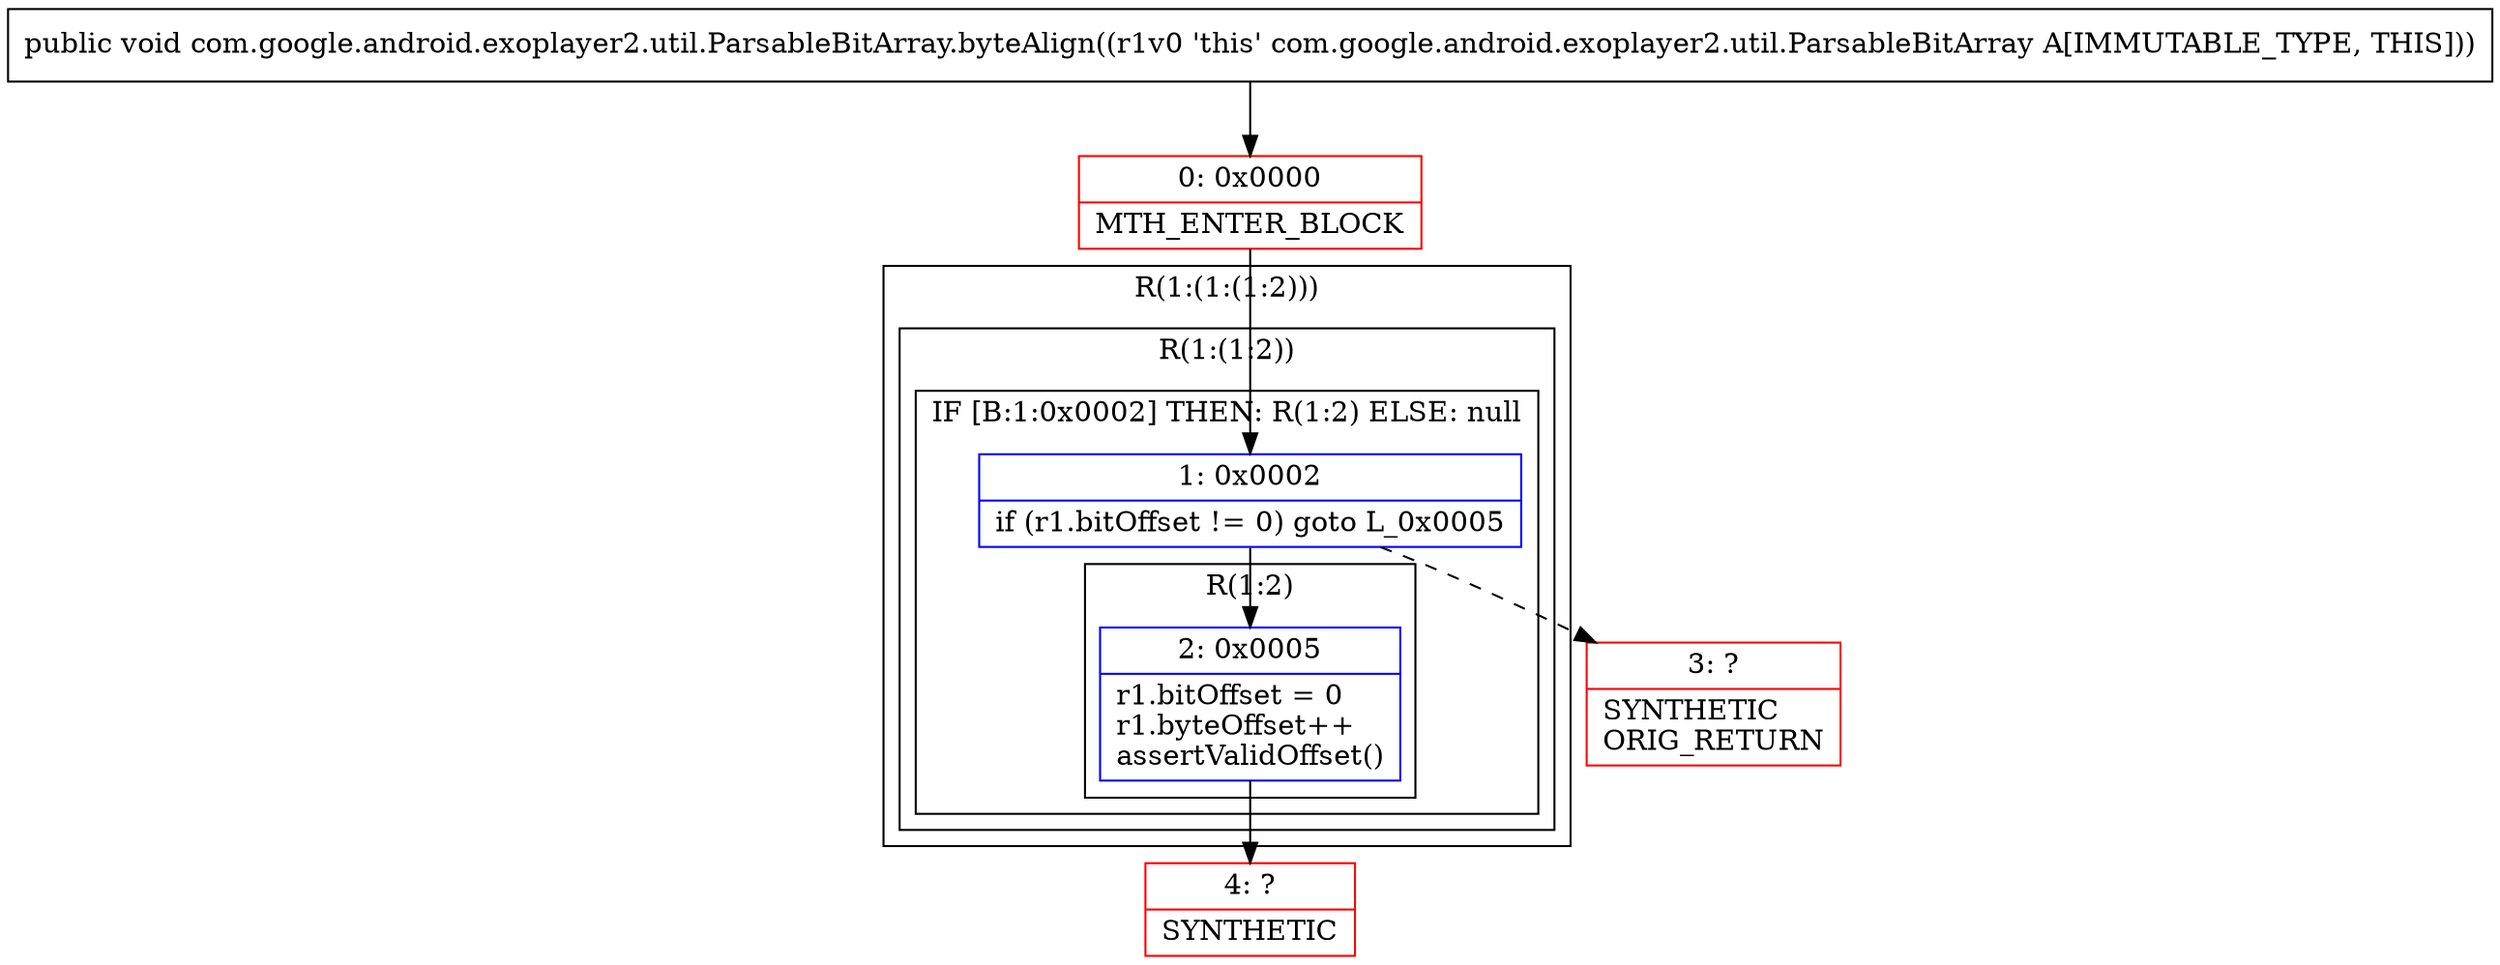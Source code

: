 digraph "CFG forcom.google.android.exoplayer2.util.ParsableBitArray.byteAlign()V" {
subgraph cluster_Region_631200517 {
label = "R(1:(1:(1:2)))";
node [shape=record,color=blue];
subgraph cluster_Region_1417412424 {
label = "R(1:(1:2))";
node [shape=record,color=blue];
subgraph cluster_IfRegion_549883878 {
label = "IF [B:1:0x0002] THEN: R(1:2) ELSE: null";
node [shape=record,color=blue];
Node_1 [shape=record,label="{1\:\ 0x0002|if (r1.bitOffset != 0) goto L_0x0005\l}"];
subgraph cluster_Region_1477966963 {
label = "R(1:2)";
node [shape=record,color=blue];
Node_2 [shape=record,label="{2\:\ 0x0005|r1.bitOffset = 0\lr1.byteOffset++\lassertValidOffset()\l}"];
}
}
}
}
Node_0 [shape=record,color=red,label="{0\:\ 0x0000|MTH_ENTER_BLOCK\l}"];
Node_3 [shape=record,color=red,label="{3\:\ ?|SYNTHETIC\lORIG_RETURN\l}"];
Node_4 [shape=record,color=red,label="{4\:\ ?|SYNTHETIC\l}"];
MethodNode[shape=record,label="{public void com.google.android.exoplayer2.util.ParsableBitArray.byteAlign((r1v0 'this' com.google.android.exoplayer2.util.ParsableBitArray A[IMMUTABLE_TYPE, THIS])) }"];
MethodNode -> Node_0;
Node_1 -> Node_2;
Node_1 -> Node_3[style=dashed];
Node_2 -> Node_4;
Node_0 -> Node_1;
}

